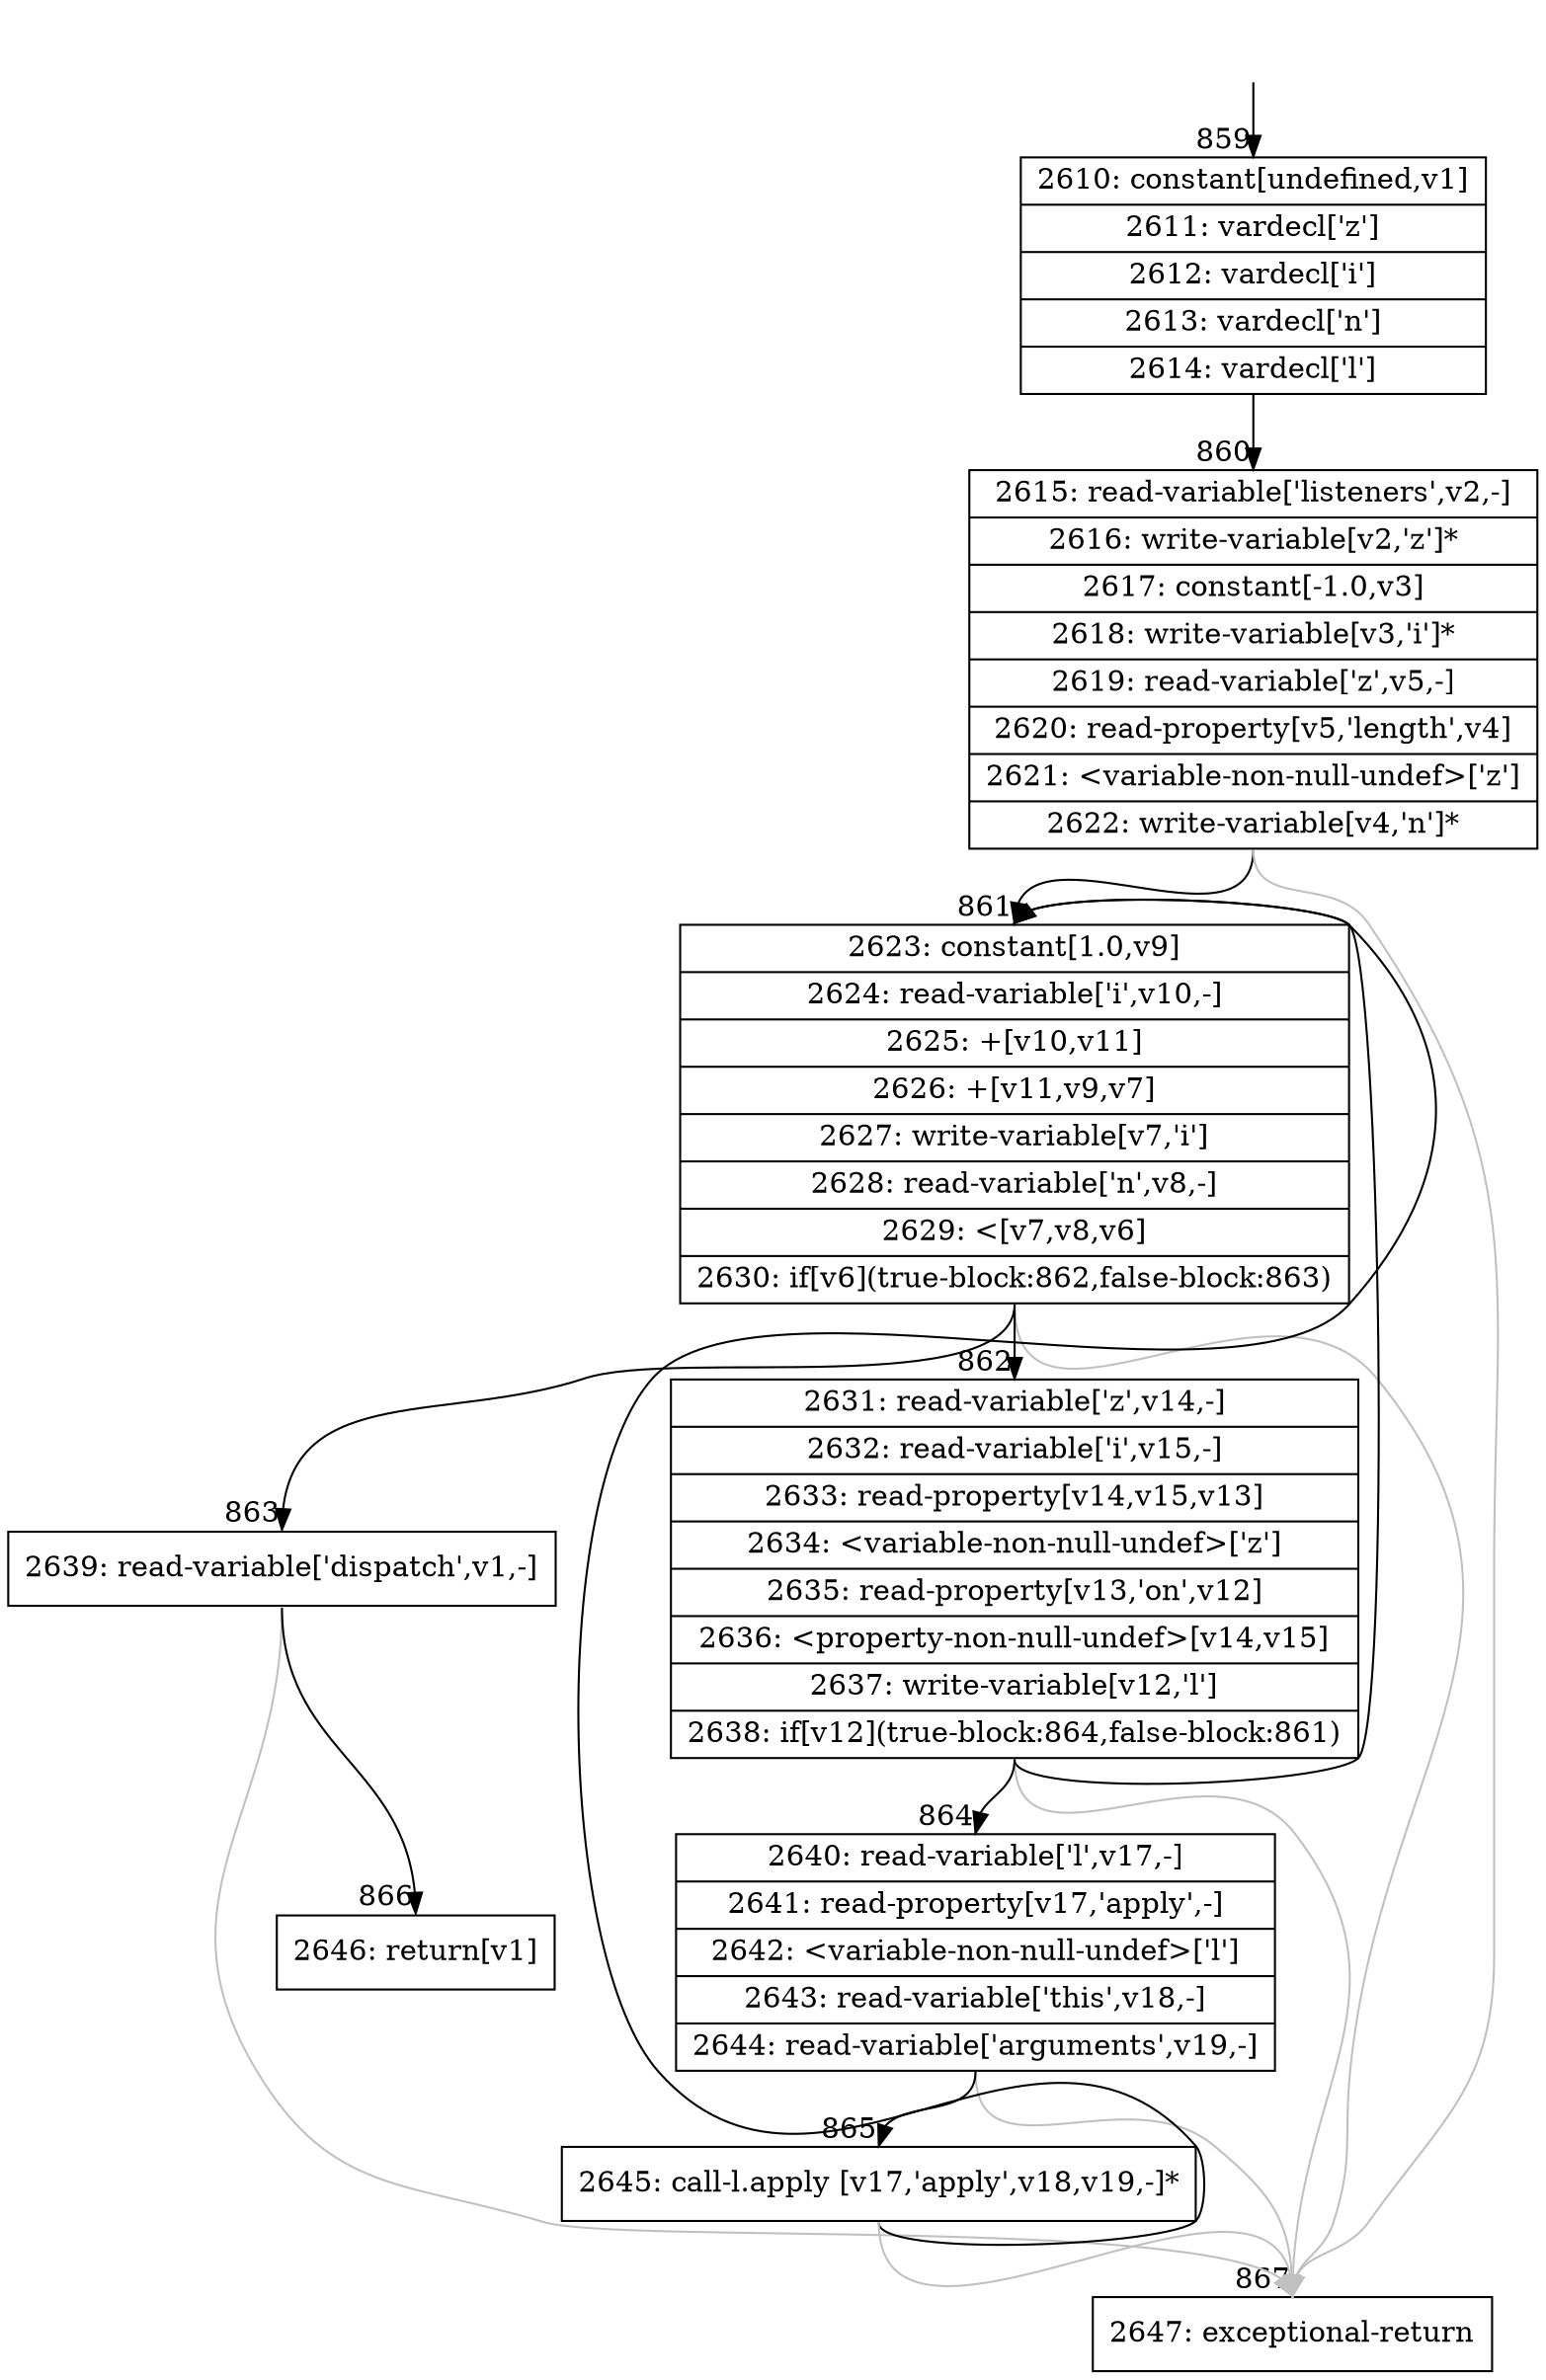 digraph {
rankdir="TD"
BB_entry83[shape=none,label=""];
BB_entry83 -> BB859 [tailport=s, headport=n, headlabel="    859"]
BB859 [shape=record label="{2610: constant[undefined,v1]|2611: vardecl['z']|2612: vardecl['i']|2613: vardecl['n']|2614: vardecl['l']}" ] 
BB859 -> BB860 [tailport=s, headport=n, headlabel="      860"]
BB860 [shape=record label="{2615: read-variable['listeners',v2,-]|2616: write-variable[v2,'z']*|2617: constant[-1.0,v3]|2618: write-variable[v3,'i']*|2619: read-variable['z',v5,-]|2620: read-property[v5,'length',v4]|2621: \<variable-non-null-undef\>['z']|2622: write-variable[v4,'n']*}" ] 
BB860 -> BB861 [tailport=s, headport=n, headlabel="      861"]
BB860 -> BB867 [tailport=s, headport=n, color=gray, headlabel="      867"]
BB861 [shape=record label="{2623: constant[1.0,v9]|2624: read-variable['i',v10,-]|2625: +[v10,v11]|2626: +[v11,v9,v7]|2627: write-variable[v7,'i']|2628: read-variable['n',v8,-]|2629: \<[v7,v8,v6]|2630: if[v6](true-block:862,false-block:863)}" ] 
BB861 -> BB862 [tailport=s, headport=n, headlabel="      862"]
BB861 -> BB863 [tailport=s, headport=n, headlabel="      863"]
BB861 -> BB867 [tailport=s, headport=n, color=gray]
BB862 [shape=record label="{2631: read-variable['z',v14,-]|2632: read-variable['i',v15,-]|2633: read-property[v14,v15,v13]|2634: \<variable-non-null-undef\>['z']|2635: read-property[v13,'on',v12]|2636: \<property-non-null-undef\>[v14,v15]|2637: write-variable[v12,'l']|2638: if[v12](true-block:864,false-block:861)}" ] 
BB862 -> BB864 [tailport=s, headport=n, headlabel="      864"]
BB862 -> BB861 [tailport=s, headport=n]
BB862 -> BB867 [tailport=s, headport=n, color=gray]
BB863 [shape=record label="{2639: read-variable['dispatch',v1,-]}" ] 
BB863 -> BB866 [tailport=s, headport=n, headlabel="      866"]
BB863 -> BB867 [tailport=s, headport=n, color=gray]
BB864 [shape=record label="{2640: read-variable['l',v17,-]|2641: read-property[v17,'apply',-]|2642: \<variable-non-null-undef\>['l']|2643: read-variable['this',v18,-]|2644: read-variable['arguments',v19,-]}" ] 
BB864 -> BB865 [tailport=s, headport=n, headlabel="      865"]
BB864 -> BB867 [tailport=s, headport=n, color=gray]
BB865 [shape=record label="{2645: call-l.apply [v17,'apply',v18,v19,-]*}" ] 
BB865 -> BB861 [tailport=s, headport=n]
BB865 -> BB867 [tailport=s, headport=n, color=gray]
BB866 [shape=record label="{2646: return[v1]}" ] 
BB867 [shape=record label="{2647: exceptional-return}" ] 
//#$~ 505
}
